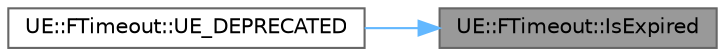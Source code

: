 digraph "UE::FTimeout::IsExpired"
{
 // INTERACTIVE_SVG=YES
 // LATEX_PDF_SIZE
  bgcolor="transparent";
  edge [fontname=Helvetica,fontsize=10,labelfontname=Helvetica,labelfontsize=10];
  node [fontname=Helvetica,fontsize=10,shape=box,height=0.2,width=0.4];
  rankdir="RL";
  Node1 [id="Node000001",label="UE::FTimeout::IsExpired",height=0.2,width=0.4,color="gray40", fillcolor="grey60", style="filled", fontcolor="black",tooltip="Return true if elapsed time is greater than the initially requested timeout."];
  Node1 -> Node2 [id="edge1_Node000001_Node000002",dir="back",color="steelblue1",style="solid",tooltip=" "];
  Node2 [id="Node000002",label="UE::FTimeout::UE_DEPRECATED",height=0.2,width=0.4,color="grey40", fillcolor="white", style="filled",URL="$d5/dc4/classUE_1_1FTimeout.html#a055eace6e777ad05a6a6a87c56d6a249",tooltip=" "];
}

